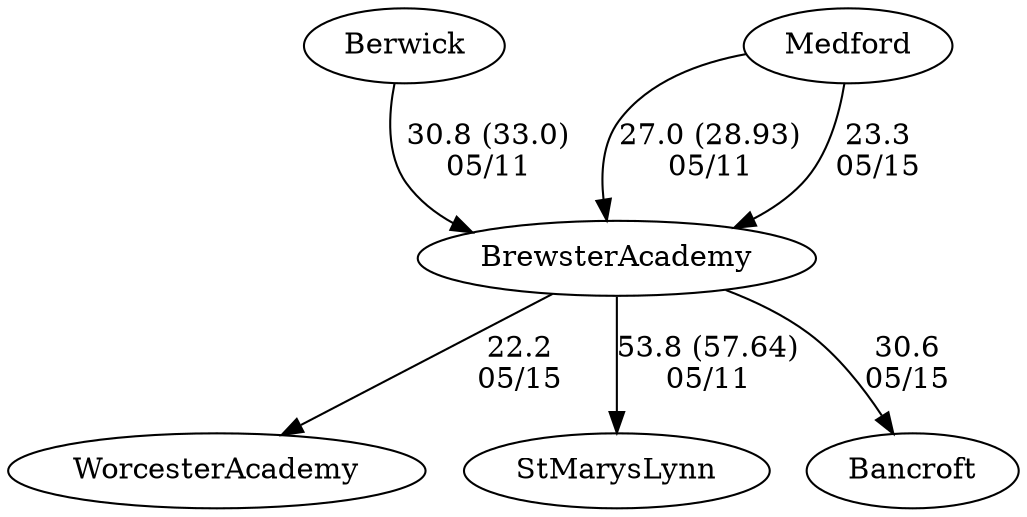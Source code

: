 digraph boys3foursBrewsterAcademy {Berwick [URL="boys3foursBrewsterAcademyBerwick.html"];WorcesterAcademy [URL="boys3foursBrewsterAcademyWorcesterAcademy.html"];StMarysLynn [URL="boys3foursBrewsterAcademyStMarysLynn.html"];Medford [URL="boys3foursBrewsterAcademyMedford.html"];Bancroft [URL="boys3foursBrewsterAcademyBancroft.html"];BrewsterAcademy [URL="boys3foursBrewsterAcademyBrewsterAcademy.html"];Berwick -> BrewsterAcademy[label="30.8 (33.0)
05/11", weight="70", tooltip="NEIRA Boys & Girls Fours,Brewster, Berwick, Thayer, St Mary's, Medford			
Distance: 1400 Conditions: Cross winds, with gust up to 19 mph's. All races were floating starts. Comments: All times reflected are from their respective heats. Thayer didn't have a GV is a true 2V, so they were entered as such.
None", URL="https://www.row2k.com/results/resultspage.cfm?UID=6B42F00B9C36E071AAB9D6063008D7F1&cat=5", random="random"]; 
Medford -> BrewsterAcademy[label="27.0 (28.93)
05/11", weight="73", tooltip="NEIRA Boys & Girls Fours,Brewster, Berwick, Thayer, St Mary's, Medford			
Distance: 1400 Conditions: Cross winds, with gust up to 19 mph's. All races were floating starts. Comments: All times reflected are from their respective heats. Thayer didn't have a GV is a true 2V, so they were entered as such.
None", URL="https://www.row2k.com/results/resultspage.cfm?UID=6B42F00B9C36E071AAB9D6063008D7F1&cat=5", random="random"]; 
BrewsterAcademy -> StMarysLynn[label="53.8 (57.64)
05/11", weight="47", tooltip="NEIRA Boys & Girls Fours,Brewster, Berwick, Thayer, St Mary's, Medford			
Distance: 1400 Conditions: Cross winds, with gust up to 19 mph's. All races were floating starts. Comments: All times reflected are from their respective heats. Thayer didn't have a GV is a true 2V, so they were entered as such.
None", URL="https://www.row2k.com/results/resultspage.cfm?UID=6B42F00B9C36E071AAB9D6063008D7F1&cat=5", random="random"]; 
Medford -> BrewsterAcademy[label="23.3
05/15", weight="77", tooltip="NEIRA Boys & Girls Fours,Worcester Academy vs. Bancroft, Medford, Dexter-Southfield and Brewster Academy			
Distance: 1500 m Conditions: Very light winds throughout all races.
None", URL="https://www.row2k.com/results/resultspage.cfm?UID=7673709177C626391ABCF760AC9A91FE&cat=5", random="random"]; 
BrewsterAcademy -> WorcesterAcademy[label="22.2
05/15", weight="78", tooltip="NEIRA Boys & Girls Fours,Worcester Academy vs. Bancroft, Medford, Dexter-Southfield and Brewster Academy			
Distance: 1500 m Conditions: Very light winds throughout all races.
None", URL="https://www.row2k.com/results/resultspage.cfm?UID=7673709177C626391ABCF760AC9A91FE&cat=5", random="random"]; 
BrewsterAcademy -> Bancroft[label="30.6
05/15", weight="70", tooltip="NEIRA Boys & Girls Fours,Worcester Academy vs. Bancroft, Medford, Dexter-Southfield and Brewster Academy			
Distance: 1500 m Conditions: Very light winds throughout all races.
None", URL="https://www.row2k.com/results/resultspage.cfm?UID=7673709177C626391ABCF760AC9A91FE&cat=5", random="random"]}